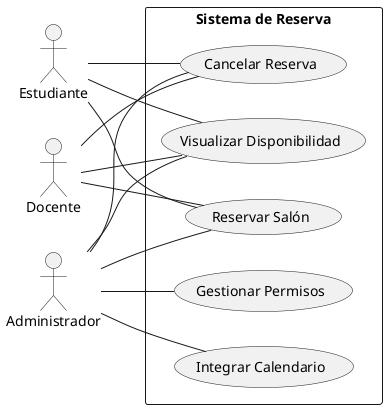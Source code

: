 @startuml
left to right direction
actor "Estudiante" as E
actor "Docente" as D
actor "Administrador" as A

rectangle "Sistema de Reserva" {
  usecase "Visualizar Disponibilidad" as UC1
  usecase "Reservar Salón" as UC2
  usecase "Cancelar Reserva" as UC3
  usecase "Gestionar Permisos" as UC4
  usecase "Integrar Calendario" as UC5
}

E -- UC1
E -- UC2
E -- UC3
D -- UC1
D -- UC2
D -- UC3
A -- UC4
A -- UC5
A -- UC1
A -- UC2
A -- UC3
@enduml